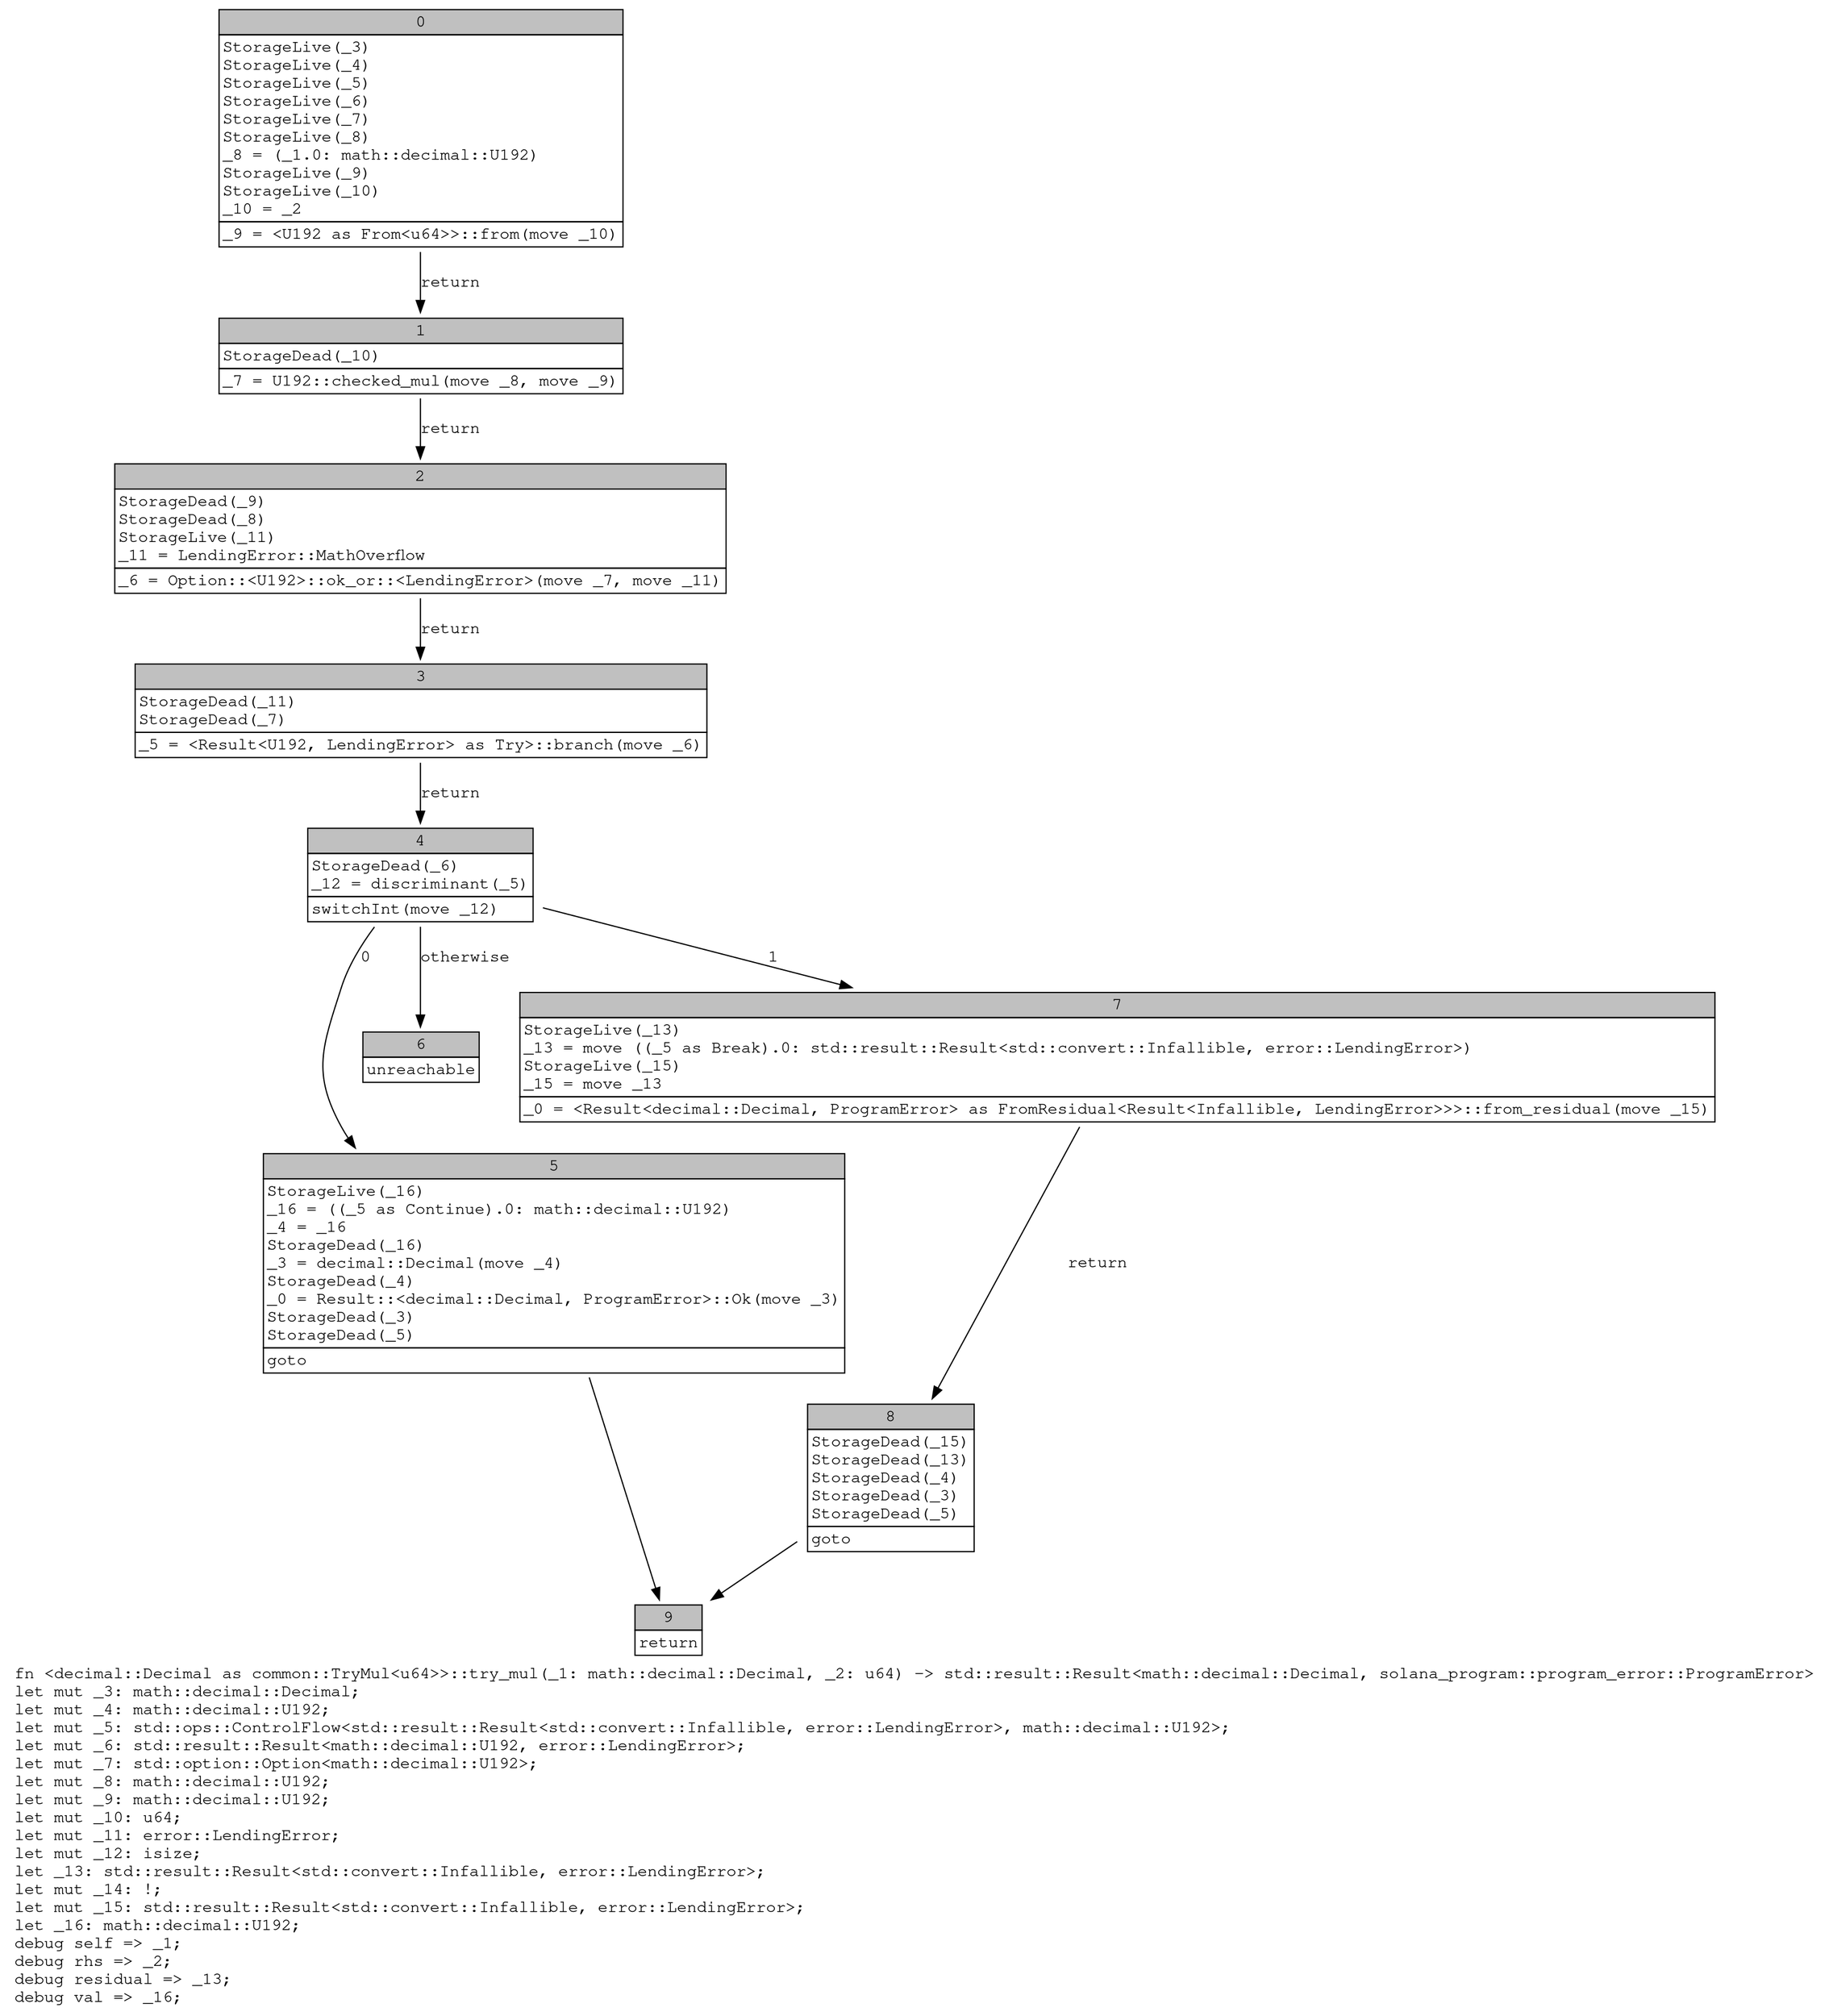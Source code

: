 digraph Mir_0_162 {
    graph [fontname="Courier, monospace"];
    node [fontname="Courier, monospace"];
    edge [fontname="Courier, monospace"];
    label=<fn &lt;decimal::Decimal as common::TryMul&lt;u64&gt;&gt;::try_mul(_1: math::decimal::Decimal, _2: u64) -&gt; std::result::Result&lt;math::decimal::Decimal, solana_program::program_error::ProgramError&gt;<br align="left"/>let mut _3: math::decimal::Decimal;<br align="left"/>let mut _4: math::decimal::U192;<br align="left"/>let mut _5: std::ops::ControlFlow&lt;std::result::Result&lt;std::convert::Infallible, error::LendingError&gt;, math::decimal::U192&gt;;<br align="left"/>let mut _6: std::result::Result&lt;math::decimal::U192, error::LendingError&gt;;<br align="left"/>let mut _7: std::option::Option&lt;math::decimal::U192&gt;;<br align="left"/>let mut _8: math::decimal::U192;<br align="left"/>let mut _9: math::decimal::U192;<br align="left"/>let mut _10: u64;<br align="left"/>let mut _11: error::LendingError;<br align="left"/>let mut _12: isize;<br align="left"/>let _13: std::result::Result&lt;std::convert::Infallible, error::LendingError&gt;;<br align="left"/>let mut _14: !;<br align="left"/>let mut _15: std::result::Result&lt;std::convert::Infallible, error::LendingError&gt;;<br align="left"/>let _16: math::decimal::U192;<br align="left"/>debug self =&gt; _1;<br align="left"/>debug rhs =&gt; _2;<br align="left"/>debug residual =&gt; _13;<br align="left"/>debug val =&gt; _16;<br align="left"/>>;
    bb0__0_162 [shape="none", label=<<table border="0" cellborder="1" cellspacing="0"><tr><td bgcolor="gray" align="center" colspan="1">0</td></tr><tr><td align="left" balign="left">StorageLive(_3)<br/>StorageLive(_4)<br/>StorageLive(_5)<br/>StorageLive(_6)<br/>StorageLive(_7)<br/>StorageLive(_8)<br/>_8 = (_1.0: math::decimal::U192)<br/>StorageLive(_9)<br/>StorageLive(_10)<br/>_10 = _2<br/></td></tr><tr><td align="left">_9 = &lt;U192 as From&lt;u64&gt;&gt;::from(move _10)</td></tr></table>>];
    bb1__0_162 [shape="none", label=<<table border="0" cellborder="1" cellspacing="0"><tr><td bgcolor="gray" align="center" colspan="1">1</td></tr><tr><td align="left" balign="left">StorageDead(_10)<br/></td></tr><tr><td align="left">_7 = U192::checked_mul(move _8, move _9)</td></tr></table>>];
    bb2__0_162 [shape="none", label=<<table border="0" cellborder="1" cellspacing="0"><tr><td bgcolor="gray" align="center" colspan="1">2</td></tr><tr><td align="left" balign="left">StorageDead(_9)<br/>StorageDead(_8)<br/>StorageLive(_11)<br/>_11 = LendingError::MathOverflow<br/></td></tr><tr><td align="left">_6 = Option::&lt;U192&gt;::ok_or::&lt;LendingError&gt;(move _7, move _11)</td></tr></table>>];
    bb3__0_162 [shape="none", label=<<table border="0" cellborder="1" cellspacing="0"><tr><td bgcolor="gray" align="center" colspan="1">3</td></tr><tr><td align="left" balign="left">StorageDead(_11)<br/>StorageDead(_7)<br/></td></tr><tr><td align="left">_5 = &lt;Result&lt;U192, LendingError&gt; as Try&gt;::branch(move _6)</td></tr></table>>];
    bb4__0_162 [shape="none", label=<<table border="0" cellborder="1" cellspacing="0"><tr><td bgcolor="gray" align="center" colspan="1">4</td></tr><tr><td align="left" balign="left">StorageDead(_6)<br/>_12 = discriminant(_5)<br/></td></tr><tr><td align="left">switchInt(move _12)</td></tr></table>>];
    bb5__0_162 [shape="none", label=<<table border="0" cellborder="1" cellspacing="0"><tr><td bgcolor="gray" align="center" colspan="1">5</td></tr><tr><td align="left" balign="left">StorageLive(_16)<br/>_16 = ((_5 as Continue).0: math::decimal::U192)<br/>_4 = _16<br/>StorageDead(_16)<br/>_3 = decimal::Decimal(move _4)<br/>StorageDead(_4)<br/>_0 = Result::&lt;decimal::Decimal, ProgramError&gt;::Ok(move _3)<br/>StorageDead(_3)<br/>StorageDead(_5)<br/></td></tr><tr><td align="left">goto</td></tr></table>>];
    bb6__0_162 [shape="none", label=<<table border="0" cellborder="1" cellspacing="0"><tr><td bgcolor="gray" align="center" colspan="1">6</td></tr><tr><td align="left">unreachable</td></tr></table>>];
    bb7__0_162 [shape="none", label=<<table border="0" cellborder="1" cellspacing="0"><tr><td bgcolor="gray" align="center" colspan="1">7</td></tr><tr><td align="left" balign="left">StorageLive(_13)<br/>_13 = move ((_5 as Break).0: std::result::Result&lt;std::convert::Infallible, error::LendingError&gt;)<br/>StorageLive(_15)<br/>_15 = move _13<br/></td></tr><tr><td align="left">_0 = &lt;Result&lt;decimal::Decimal, ProgramError&gt; as FromResidual&lt;Result&lt;Infallible, LendingError&gt;&gt;&gt;::from_residual(move _15)</td></tr></table>>];
    bb8__0_162 [shape="none", label=<<table border="0" cellborder="1" cellspacing="0"><tr><td bgcolor="gray" align="center" colspan="1">8</td></tr><tr><td align="left" balign="left">StorageDead(_15)<br/>StorageDead(_13)<br/>StorageDead(_4)<br/>StorageDead(_3)<br/>StorageDead(_5)<br/></td></tr><tr><td align="left">goto</td></tr></table>>];
    bb9__0_162 [shape="none", label=<<table border="0" cellborder="1" cellspacing="0"><tr><td bgcolor="gray" align="center" colspan="1">9</td></tr><tr><td align="left">return</td></tr></table>>];
    bb0__0_162 -> bb1__0_162 [label="return"];
    bb1__0_162 -> bb2__0_162 [label="return"];
    bb2__0_162 -> bb3__0_162 [label="return"];
    bb3__0_162 -> bb4__0_162 [label="return"];
    bb4__0_162 -> bb5__0_162 [label="0"];
    bb4__0_162 -> bb7__0_162 [label="1"];
    bb4__0_162 -> bb6__0_162 [label="otherwise"];
    bb5__0_162 -> bb9__0_162 [label=""];
    bb7__0_162 -> bb8__0_162 [label="return"];
    bb8__0_162 -> bb9__0_162 [label=""];
}
